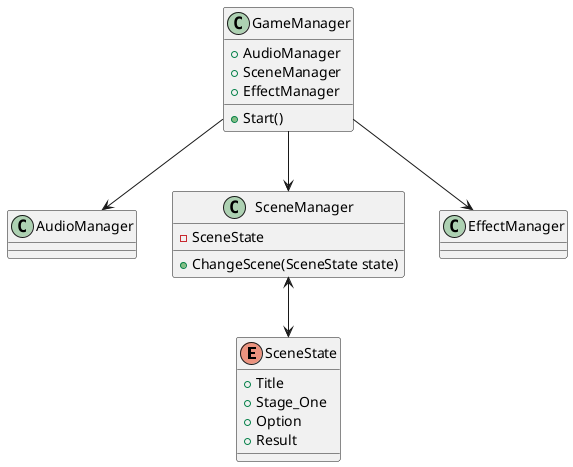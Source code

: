 @startuml

enum SceneState{
    +Title
    +Stage_One
    +Option
    +Result
}

class GameManager{
    +AudioManager
    +SceneManager
    +EffectManager

    +Start()
}

class AudioManager{

}

class SceneManager{
    -SceneState

    +ChangeScene(SceneState state)
}

class EffectManager{

}

GameManager --> AudioManager
GameManager --> SceneManager
GameManager --> EffectManager

SceneManager <--> SceneState

@enduml